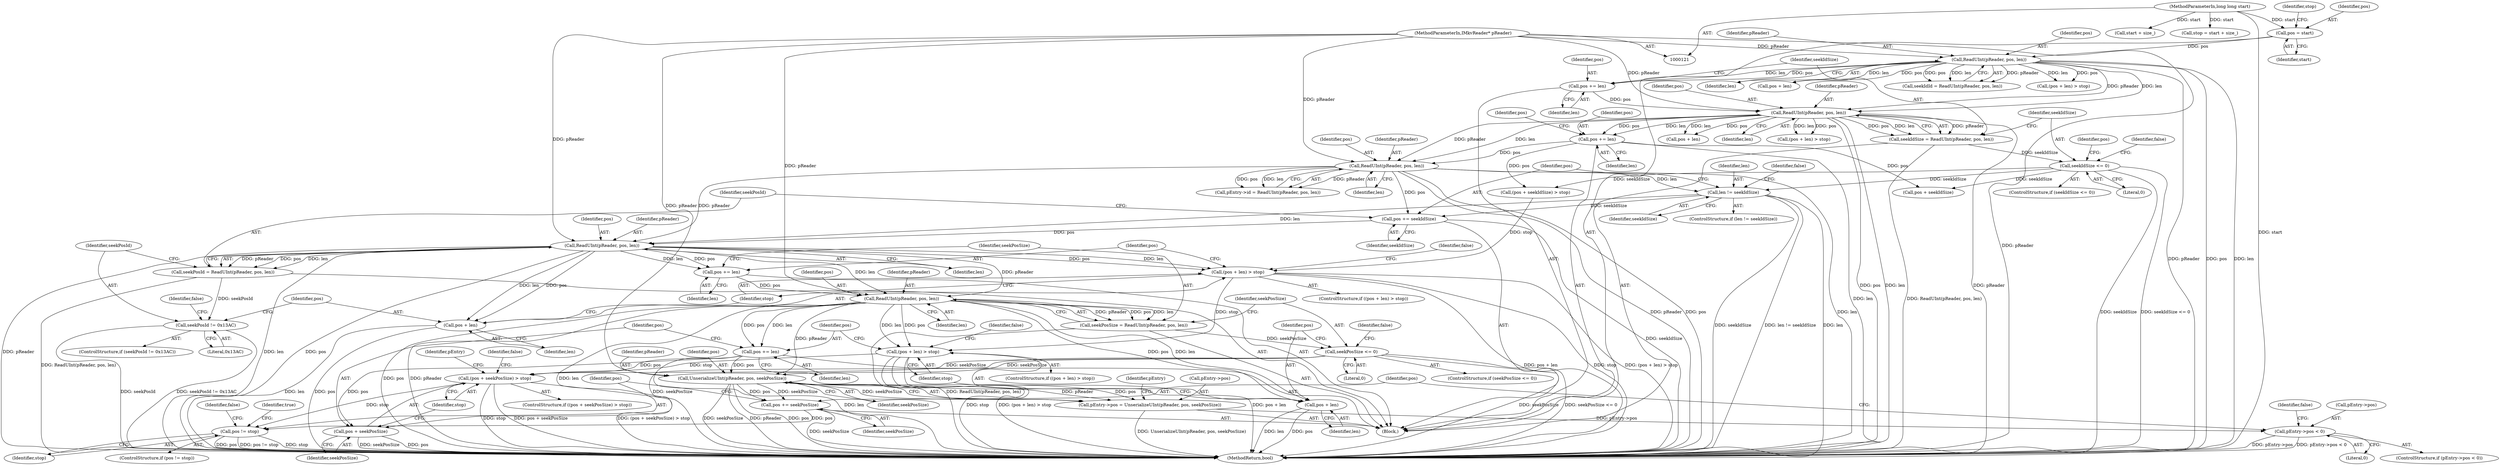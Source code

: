 digraph "0_Android_04839626ed859623901ebd3a5fd483982186b59d_188@pointer" {
"1000228" [label="(Call,ReadUInt(pReader, pos, len))"];
"1000204" [label="(Call,ReadUInt(pReader, pos, len))"];
"1000171" [label="(Call,ReadUInt(pReader, pos, len))"];
"1000147" [label="(Call,ReadUInt(pReader, pos, len))"];
"1000122" [label="(MethodParameterIn,IMkvReader* pReader)"];
"1000134" [label="(Call,pos = start)"];
"1000123" [label="(MethodParameterIn,long long start)"];
"1000165" [label="(Call,pos += len)"];
"1000189" [label="(Call,pos += len)"];
"1000222" [label="(Call,pos += seekIdSize)"];
"1000217" [label="(Call,len != seekIdSize)"];
"1000176" [label="(Call,seekIdSize <= 0)"];
"1000169" [label="(Call,seekIdSize = ReadUInt(pReader, pos, len))"];
"1000226" [label="(Call,seekPosId = ReadUInt(pReader, pos, len))"];
"1000233" [label="(Call,seekPosId != 0x13AC)"];
"1000239" [label="(Call,(pos + len) > stop)"];
"1000263" [label="(Call,(pos + len) > stop)"];
"1000274" [label="(Call,(pos + seekPosSize) > stop)"];
"1000301" [label="(Call,pos != stop)"];
"1000240" [label="(Call,pos + len)"];
"1000246" [label="(Call,pos += len)"];
"1000252" [label="(Call,ReadUInt(pReader, pos, len))"];
"1000250" [label="(Call,seekPosSize = ReadUInt(pReader, pos, len))"];
"1000257" [label="(Call,seekPosSize <= 0)"];
"1000275" [label="(Call,pos + seekPosSize)"];
"1000285" [label="(Call,UnserializeUInt(pReader, pos, seekPosSize))"];
"1000281" [label="(Call,pEntry->pos = UnserializeUInt(pReader, pos, seekPosSize))"];
"1000290" [label="(Call,pEntry->pos < 0)"];
"1000297" [label="(Call,pos += seekPosSize)"];
"1000264" [label="(Call,pos + len)"];
"1000270" [label="(Call,pos += len)"];
"1000183" [label="(Call,pos + len)"];
"1000174" [label="(Identifier,len)"];
"1000172" [label="(Identifier,pReader)"];
"1000265" [label="(Identifier,pos)"];
"1000194" [label="(Call,pos + seekIdSize)"];
"1000175" [label="(ControlStructure,if (seekIdSize <= 0))"];
"1000126" [label="(Block,)"];
"1000257" [label="(Call,seekPosSize <= 0)"];
"1000255" [label="(Identifier,len)"];
"1000246" [label="(Call,pos += len)"];
"1000307" [label="(Identifier,true)"];
"1000178" [label="(Literal,0)"];
"1000277" [label="(Identifier,seekPosSize)"];
"1000290" [label="(Call,pEntry->pos < 0)"];
"1000269" [label="(Identifier,false)"];
"1000123" [label="(MethodParameterIn,long long start)"];
"1000216" [label="(ControlStructure,if (len != seekIdSize))"];
"1000286" [label="(Identifier,pReader)"];
"1000165" [label="(Call,pos += len)"];
"1000287" [label="(Identifier,pos)"];
"1000259" [label="(Literal,0)"];
"1000282" [label="(Call,pEntry->pos)"];
"1000239" [label="(Call,(pos + len) > stop)"];
"1000252" [label="(Call,ReadUInt(pReader, pos, len))"];
"1000247" [label="(Identifier,pos)"];
"1000263" [label="(Call,(pos + len) > stop)"];
"1000224" [label="(Identifier,seekIdSize)"];
"1000217" [label="(Call,len != seekIdSize)"];
"1000148" [label="(Identifier,pReader)"];
"1000139" [label="(Identifier,stop)"];
"1000176" [label="(Call,seekIdSize <= 0)"];
"1000258" [label="(Identifier,seekPosSize)"];
"1000267" [label="(Identifier,stop)"];
"1000145" [label="(Call,seekIdId = ReadUInt(pReader, pos, len))"];
"1000274" [label="(Call,(pos + seekPosSize) > stop)"];
"1000271" [label="(Identifier,pos)"];
"1000296" [label="(Identifier,false)"];
"1000243" [label="(Identifier,stop)"];
"1000158" [label="(Call,(pos + len) > stop)"];
"1000264" [label="(Call,pos + len)"];
"1000280" [label="(Identifier,false)"];
"1000190" [label="(Identifier,pos)"];
"1000200" [label="(Call,pEntry->id = ReadUInt(pReader, pos, len))"];
"1000122" [label="(MethodParameterIn,IMkvReader* pReader)"];
"1000281" [label="(Call,pEntry->pos = UnserializeUInt(pReader, pos, seekPosSize))"];
"1000240" [label="(Call,pos + len)"];
"1000285" [label="(Call,UnserializeUInt(pReader, pos, seekPosSize))"];
"1000235" [label="(Literal,0x13AC)"];
"1000278" [label="(Identifier,stop)"];
"1000171" [label="(Call,ReadUInt(pReader, pos, len))"];
"1000231" [label="(Identifier,len)"];
"1000140" [label="(Call,start + size_)"];
"1000237" [label="(Identifier,false)"];
"1000223" [label="(Identifier,pos)"];
"1000230" [label="(Identifier,pos)"];
"1000206" [label="(Identifier,pos)"];
"1000229" [label="(Identifier,pReader)"];
"1000303" [label="(Identifier,stop)"];
"1000166" [label="(Identifier,pos)"];
"1000276" [label="(Identifier,pos)"];
"1000272" [label="(Identifier,len)"];
"1000273" [label="(ControlStructure,if ((pos + seekPosSize) > stop))"];
"1000275" [label="(Call,pos + seekPosSize)"];
"1000292" [label="(Identifier,pEntry)"];
"1000302" [label="(Identifier,pos)"];
"1000218" [label="(Identifier,len)"];
"1000221" [label="(Identifier,false)"];
"1000169" [label="(Call,seekIdSize = ReadUInt(pReader, pos, len))"];
"1000289" [label="(ControlStructure,if (pEntry->pos < 0))"];
"1000205" [label="(Identifier,pReader)"];
"1000193" [label="(Call,(pos + seekIdSize) > stop)"];
"1000147" [label="(Call,ReadUInt(pReader, pos, len))"];
"1000182" [label="(Call,(pos + len) > stop)"];
"1000177" [label="(Identifier,seekIdSize)"];
"1000219" [label="(Identifier,seekIdSize)"];
"1000222" [label="(Call,pos += seekIdSize)"];
"1000138" [label="(Call,stop = start + size_)"];
"1000149" [label="(Identifier,pos)"];
"1000195" [label="(Identifier,pos)"];
"1000191" [label="(Identifier,len)"];
"1000241" [label="(Identifier,pos)"];
"1000233" [label="(Call,seekPosId != 0x13AC)"];
"1000135" [label="(Identifier,pos)"];
"1000253" [label="(Identifier,pReader)"];
"1000250" [label="(Call,seekPosSize = ReadUInt(pReader, pos, len))"];
"1000245" [label="(Identifier,false)"];
"1000288" [label="(Identifier,seekPosSize)"];
"1000159" [label="(Call,pos + len)"];
"1000308" [label="(MethodReturn,bool)"];
"1000170" [label="(Identifier,seekIdSize)"];
"1000299" [label="(Identifier,seekPosSize)"];
"1000297" [label="(Call,pos += seekPosSize)"];
"1000232" [label="(ControlStructure,if (seekPosId != 0x13AC))"];
"1000294" [label="(Literal,0)"];
"1000270" [label="(Call,pos += len)"];
"1000298" [label="(Identifier,pos)"];
"1000227" [label="(Identifier,seekPosId)"];
"1000291" [label="(Call,pEntry->pos)"];
"1000262" [label="(ControlStructure,if ((pos + len) > stop))"];
"1000256" [label="(ControlStructure,if (seekPosSize <= 0))"];
"1000234" [label="(Identifier,seekPosId)"];
"1000150" [label="(Identifier,len)"];
"1000238" [label="(ControlStructure,if ((pos + len) > stop))"];
"1000226" [label="(Call,seekPosId = ReadUInt(pReader, pos, len))"];
"1000261" [label="(Identifier,false)"];
"1000266" [label="(Identifier,len)"];
"1000251" [label="(Identifier,seekPosSize)"];
"1000134" [label="(Call,pos = start)"];
"1000283" [label="(Identifier,pEntry)"];
"1000254" [label="(Identifier,pos)"];
"1000242" [label="(Identifier,len)"];
"1000301" [label="(Call,pos != stop)"];
"1000189" [label="(Call,pos += len)"];
"1000173" [label="(Identifier,pos)"];
"1000136" [label="(Identifier,start)"];
"1000300" [label="(ControlStructure,if (pos != stop))"];
"1000305" [label="(Identifier,false)"];
"1000180" [label="(Identifier,false)"];
"1000248" [label="(Identifier,len)"];
"1000207" [label="(Identifier,len)"];
"1000204" [label="(Call,ReadUInt(pReader, pos, len))"];
"1000167" [label="(Identifier,len)"];
"1000228" [label="(Call,ReadUInt(pReader, pos, len))"];
"1000184" [label="(Identifier,pos)"];
"1000228" -> "1000226"  [label="AST: "];
"1000228" -> "1000231"  [label="CFG: "];
"1000229" -> "1000228"  [label="AST: "];
"1000230" -> "1000228"  [label="AST: "];
"1000231" -> "1000228"  [label="AST: "];
"1000226" -> "1000228"  [label="CFG: "];
"1000228" -> "1000308"  [label="DDG: pReader"];
"1000228" -> "1000308"  [label="DDG: len"];
"1000228" -> "1000308"  [label="DDG: pos"];
"1000228" -> "1000226"  [label="DDG: pReader"];
"1000228" -> "1000226"  [label="DDG: pos"];
"1000228" -> "1000226"  [label="DDG: len"];
"1000204" -> "1000228"  [label="DDG: pReader"];
"1000122" -> "1000228"  [label="DDG: pReader"];
"1000222" -> "1000228"  [label="DDG: pos"];
"1000217" -> "1000228"  [label="DDG: len"];
"1000228" -> "1000239"  [label="DDG: pos"];
"1000228" -> "1000239"  [label="DDG: len"];
"1000228" -> "1000240"  [label="DDG: pos"];
"1000228" -> "1000240"  [label="DDG: len"];
"1000228" -> "1000246"  [label="DDG: len"];
"1000228" -> "1000246"  [label="DDG: pos"];
"1000228" -> "1000252"  [label="DDG: pReader"];
"1000228" -> "1000252"  [label="DDG: len"];
"1000204" -> "1000200"  [label="AST: "];
"1000204" -> "1000207"  [label="CFG: "];
"1000205" -> "1000204"  [label="AST: "];
"1000206" -> "1000204"  [label="AST: "];
"1000207" -> "1000204"  [label="AST: "];
"1000200" -> "1000204"  [label="CFG: "];
"1000204" -> "1000308"  [label="DDG: pReader"];
"1000204" -> "1000308"  [label="DDG: pos"];
"1000204" -> "1000308"  [label="DDG: len"];
"1000204" -> "1000200"  [label="DDG: pReader"];
"1000204" -> "1000200"  [label="DDG: pos"];
"1000204" -> "1000200"  [label="DDG: len"];
"1000171" -> "1000204"  [label="DDG: pReader"];
"1000171" -> "1000204"  [label="DDG: len"];
"1000122" -> "1000204"  [label="DDG: pReader"];
"1000189" -> "1000204"  [label="DDG: pos"];
"1000204" -> "1000217"  [label="DDG: len"];
"1000204" -> "1000222"  [label="DDG: pos"];
"1000171" -> "1000169"  [label="AST: "];
"1000171" -> "1000174"  [label="CFG: "];
"1000172" -> "1000171"  [label="AST: "];
"1000173" -> "1000171"  [label="AST: "];
"1000174" -> "1000171"  [label="AST: "];
"1000169" -> "1000171"  [label="CFG: "];
"1000171" -> "1000308"  [label="DDG: pReader"];
"1000171" -> "1000308"  [label="DDG: pos"];
"1000171" -> "1000308"  [label="DDG: len"];
"1000171" -> "1000169"  [label="DDG: pReader"];
"1000171" -> "1000169"  [label="DDG: pos"];
"1000171" -> "1000169"  [label="DDG: len"];
"1000147" -> "1000171"  [label="DDG: pReader"];
"1000147" -> "1000171"  [label="DDG: len"];
"1000122" -> "1000171"  [label="DDG: pReader"];
"1000165" -> "1000171"  [label="DDG: pos"];
"1000171" -> "1000182"  [label="DDG: pos"];
"1000171" -> "1000182"  [label="DDG: len"];
"1000171" -> "1000183"  [label="DDG: pos"];
"1000171" -> "1000183"  [label="DDG: len"];
"1000171" -> "1000189"  [label="DDG: len"];
"1000171" -> "1000189"  [label="DDG: pos"];
"1000147" -> "1000145"  [label="AST: "];
"1000147" -> "1000150"  [label="CFG: "];
"1000148" -> "1000147"  [label="AST: "];
"1000149" -> "1000147"  [label="AST: "];
"1000150" -> "1000147"  [label="AST: "];
"1000145" -> "1000147"  [label="CFG: "];
"1000147" -> "1000308"  [label="DDG: pos"];
"1000147" -> "1000308"  [label="DDG: pReader"];
"1000147" -> "1000308"  [label="DDG: len"];
"1000147" -> "1000145"  [label="DDG: pReader"];
"1000147" -> "1000145"  [label="DDG: pos"];
"1000147" -> "1000145"  [label="DDG: len"];
"1000122" -> "1000147"  [label="DDG: pReader"];
"1000134" -> "1000147"  [label="DDG: pos"];
"1000147" -> "1000158"  [label="DDG: pos"];
"1000147" -> "1000158"  [label="DDG: len"];
"1000147" -> "1000159"  [label="DDG: pos"];
"1000147" -> "1000159"  [label="DDG: len"];
"1000147" -> "1000165"  [label="DDG: len"];
"1000147" -> "1000165"  [label="DDG: pos"];
"1000122" -> "1000121"  [label="AST: "];
"1000122" -> "1000308"  [label="DDG: pReader"];
"1000122" -> "1000252"  [label="DDG: pReader"];
"1000122" -> "1000285"  [label="DDG: pReader"];
"1000134" -> "1000126"  [label="AST: "];
"1000134" -> "1000136"  [label="CFG: "];
"1000135" -> "1000134"  [label="AST: "];
"1000136" -> "1000134"  [label="AST: "];
"1000139" -> "1000134"  [label="CFG: "];
"1000123" -> "1000134"  [label="DDG: start"];
"1000123" -> "1000121"  [label="AST: "];
"1000123" -> "1000308"  [label="DDG: start"];
"1000123" -> "1000138"  [label="DDG: start"];
"1000123" -> "1000140"  [label="DDG: start"];
"1000165" -> "1000126"  [label="AST: "];
"1000165" -> "1000167"  [label="CFG: "];
"1000166" -> "1000165"  [label="AST: "];
"1000167" -> "1000165"  [label="AST: "];
"1000170" -> "1000165"  [label="CFG: "];
"1000189" -> "1000126"  [label="AST: "];
"1000189" -> "1000191"  [label="CFG: "];
"1000190" -> "1000189"  [label="AST: "];
"1000191" -> "1000189"  [label="AST: "];
"1000195" -> "1000189"  [label="CFG: "];
"1000189" -> "1000308"  [label="DDG: len"];
"1000189" -> "1000193"  [label="DDG: pos"];
"1000189" -> "1000194"  [label="DDG: pos"];
"1000222" -> "1000126"  [label="AST: "];
"1000222" -> "1000224"  [label="CFG: "];
"1000223" -> "1000222"  [label="AST: "];
"1000224" -> "1000222"  [label="AST: "];
"1000227" -> "1000222"  [label="CFG: "];
"1000222" -> "1000308"  [label="DDG: seekIdSize"];
"1000217" -> "1000222"  [label="DDG: seekIdSize"];
"1000217" -> "1000216"  [label="AST: "];
"1000217" -> "1000219"  [label="CFG: "];
"1000218" -> "1000217"  [label="AST: "];
"1000219" -> "1000217"  [label="AST: "];
"1000221" -> "1000217"  [label="CFG: "];
"1000223" -> "1000217"  [label="CFG: "];
"1000217" -> "1000308"  [label="DDG: seekIdSize"];
"1000217" -> "1000308"  [label="DDG: len != seekIdSize"];
"1000217" -> "1000308"  [label="DDG: len"];
"1000176" -> "1000217"  [label="DDG: seekIdSize"];
"1000176" -> "1000175"  [label="AST: "];
"1000176" -> "1000178"  [label="CFG: "];
"1000177" -> "1000176"  [label="AST: "];
"1000178" -> "1000176"  [label="AST: "];
"1000180" -> "1000176"  [label="CFG: "];
"1000184" -> "1000176"  [label="CFG: "];
"1000176" -> "1000308"  [label="DDG: seekIdSize <= 0"];
"1000176" -> "1000308"  [label="DDG: seekIdSize"];
"1000169" -> "1000176"  [label="DDG: seekIdSize"];
"1000176" -> "1000193"  [label="DDG: seekIdSize"];
"1000176" -> "1000194"  [label="DDG: seekIdSize"];
"1000169" -> "1000126"  [label="AST: "];
"1000170" -> "1000169"  [label="AST: "];
"1000177" -> "1000169"  [label="CFG: "];
"1000169" -> "1000308"  [label="DDG: ReadUInt(pReader, pos, len)"];
"1000226" -> "1000126"  [label="AST: "];
"1000227" -> "1000226"  [label="AST: "];
"1000234" -> "1000226"  [label="CFG: "];
"1000226" -> "1000308"  [label="DDG: ReadUInt(pReader, pos, len)"];
"1000226" -> "1000233"  [label="DDG: seekPosId"];
"1000233" -> "1000232"  [label="AST: "];
"1000233" -> "1000235"  [label="CFG: "];
"1000234" -> "1000233"  [label="AST: "];
"1000235" -> "1000233"  [label="AST: "];
"1000237" -> "1000233"  [label="CFG: "];
"1000241" -> "1000233"  [label="CFG: "];
"1000233" -> "1000308"  [label="DDG: seekPosId != 0x13AC"];
"1000233" -> "1000308"  [label="DDG: seekPosId"];
"1000239" -> "1000238"  [label="AST: "];
"1000239" -> "1000243"  [label="CFG: "];
"1000240" -> "1000239"  [label="AST: "];
"1000243" -> "1000239"  [label="AST: "];
"1000245" -> "1000239"  [label="CFG: "];
"1000247" -> "1000239"  [label="CFG: "];
"1000239" -> "1000308"  [label="DDG: (pos + len) > stop"];
"1000239" -> "1000308"  [label="DDG: pos + len"];
"1000239" -> "1000308"  [label="DDG: stop"];
"1000193" -> "1000239"  [label="DDG: stop"];
"1000239" -> "1000263"  [label="DDG: stop"];
"1000263" -> "1000262"  [label="AST: "];
"1000263" -> "1000267"  [label="CFG: "];
"1000264" -> "1000263"  [label="AST: "];
"1000267" -> "1000263"  [label="AST: "];
"1000269" -> "1000263"  [label="CFG: "];
"1000271" -> "1000263"  [label="CFG: "];
"1000263" -> "1000308"  [label="DDG: stop"];
"1000263" -> "1000308"  [label="DDG: (pos + len) > stop"];
"1000263" -> "1000308"  [label="DDG: pos + len"];
"1000252" -> "1000263"  [label="DDG: pos"];
"1000252" -> "1000263"  [label="DDG: len"];
"1000263" -> "1000274"  [label="DDG: stop"];
"1000274" -> "1000273"  [label="AST: "];
"1000274" -> "1000278"  [label="CFG: "];
"1000275" -> "1000274"  [label="AST: "];
"1000278" -> "1000274"  [label="AST: "];
"1000280" -> "1000274"  [label="CFG: "];
"1000283" -> "1000274"  [label="CFG: "];
"1000274" -> "1000308"  [label="DDG: pos + seekPosSize"];
"1000274" -> "1000308"  [label="DDG: (pos + seekPosSize) > stop"];
"1000274" -> "1000308"  [label="DDG: stop"];
"1000270" -> "1000274"  [label="DDG: pos"];
"1000257" -> "1000274"  [label="DDG: seekPosSize"];
"1000274" -> "1000301"  [label="DDG: stop"];
"1000301" -> "1000300"  [label="AST: "];
"1000301" -> "1000303"  [label="CFG: "];
"1000302" -> "1000301"  [label="AST: "];
"1000303" -> "1000301"  [label="AST: "];
"1000305" -> "1000301"  [label="CFG: "];
"1000307" -> "1000301"  [label="CFG: "];
"1000301" -> "1000308"  [label="DDG: pos != stop"];
"1000301" -> "1000308"  [label="DDG: stop"];
"1000301" -> "1000308"  [label="DDG: pos"];
"1000297" -> "1000301"  [label="DDG: pos"];
"1000240" -> "1000242"  [label="CFG: "];
"1000241" -> "1000240"  [label="AST: "];
"1000242" -> "1000240"  [label="AST: "];
"1000243" -> "1000240"  [label="CFG: "];
"1000240" -> "1000308"  [label="DDG: len"];
"1000240" -> "1000308"  [label="DDG: pos"];
"1000246" -> "1000126"  [label="AST: "];
"1000246" -> "1000248"  [label="CFG: "];
"1000247" -> "1000246"  [label="AST: "];
"1000248" -> "1000246"  [label="AST: "];
"1000251" -> "1000246"  [label="CFG: "];
"1000246" -> "1000252"  [label="DDG: pos"];
"1000252" -> "1000250"  [label="AST: "];
"1000252" -> "1000255"  [label="CFG: "];
"1000253" -> "1000252"  [label="AST: "];
"1000254" -> "1000252"  [label="AST: "];
"1000255" -> "1000252"  [label="AST: "];
"1000250" -> "1000252"  [label="CFG: "];
"1000252" -> "1000308"  [label="DDG: pReader"];
"1000252" -> "1000308"  [label="DDG: len"];
"1000252" -> "1000308"  [label="DDG: pos"];
"1000252" -> "1000250"  [label="DDG: pReader"];
"1000252" -> "1000250"  [label="DDG: pos"];
"1000252" -> "1000250"  [label="DDG: len"];
"1000252" -> "1000264"  [label="DDG: pos"];
"1000252" -> "1000264"  [label="DDG: len"];
"1000252" -> "1000270"  [label="DDG: len"];
"1000252" -> "1000270"  [label="DDG: pos"];
"1000252" -> "1000285"  [label="DDG: pReader"];
"1000250" -> "1000126"  [label="AST: "];
"1000251" -> "1000250"  [label="AST: "];
"1000258" -> "1000250"  [label="CFG: "];
"1000250" -> "1000308"  [label="DDG: ReadUInt(pReader, pos, len)"];
"1000250" -> "1000257"  [label="DDG: seekPosSize"];
"1000257" -> "1000256"  [label="AST: "];
"1000257" -> "1000259"  [label="CFG: "];
"1000258" -> "1000257"  [label="AST: "];
"1000259" -> "1000257"  [label="AST: "];
"1000261" -> "1000257"  [label="CFG: "];
"1000265" -> "1000257"  [label="CFG: "];
"1000257" -> "1000308"  [label="DDG: seekPosSize"];
"1000257" -> "1000308"  [label="DDG: seekPosSize <= 0"];
"1000257" -> "1000275"  [label="DDG: seekPosSize"];
"1000257" -> "1000285"  [label="DDG: seekPosSize"];
"1000275" -> "1000277"  [label="CFG: "];
"1000276" -> "1000275"  [label="AST: "];
"1000277" -> "1000275"  [label="AST: "];
"1000278" -> "1000275"  [label="CFG: "];
"1000275" -> "1000308"  [label="DDG: pos"];
"1000275" -> "1000308"  [label="DDG: seekPosSize"];
"1000270" -> "1000275"  [label="DDG: pos"];
"1000285" -> "1000281"  [label="AST: "];
"1000285" -> "1000288"  [label="CFG: "];
"1000286" -> "1000285"  [label="AST: "];
"1000287" -> "1000285"  [label="AST: "];
"1000288" -> "1000285"  [label="AST: "];
"1000281" -> "1000285"  [label="CFG: "];
"1000285" -> "1000308"  [label="DDG: pReader"];
"1000285" -> "1000308"  [label="DDG: pos"];
"1000285" -> "1000308"  [label="DDG: seekPosSize"];
"1000285" -> "1000281"  [label="DDG: pReader"];
"1000285" -> "1000281"  [label="DDG: pos"];
"1000285" -> "1000281"  [label="DDG: seekPosSize"];
"1000270" -> "1000285"  [label="DDG: pos"];
"1000285" -> "1000297"  [label="DDG: seekPosSize"];
"1000285" -> "1000297"  [label="DDG: pos"];
"1000281" -> "1000126"  [label="AST: "];
"1000282" -> "1000281"  [label="AST: "];
"1000292" -> "1000281"  [label="CFG: "];
"1000281" -> "1000308"  [label="DDG: UnserializeUInt(pReader, pos, seekPosSize)"];
"1000281" -> "1000290"  [label="DDG: pEntry->pos"];
"1000290" -> "1000289"  [label="AST: "];
"1000290" -> "1000294"  [label="CFG: "];
"1000291" -> "1000290"  [label="AST: "];
"1000294" -> "1000290"  [label="AST: "];
"1000296" -> "1000290"  [label="CFG: "];
"1000298" -> "1000290"  [label="CFG: "];
"1000290" -> "1000308"  [label="DDG: pEntry->pos"];
"1000290" -> "1000308"  [label="DDG: pEntry->pos < 0"];
"1000297" -> "1000126"  [label="AST: "];
"1000297" -> "1000299"  [label="CFG: "];
"1000298" -> "1000297"  [label="AST: "];
"1000299" -> "1000297"  [label="AST: "];
"1000302" -> "1000297"  [label="CFG: "];
"1000297" -> "1000308"  [label="DDG: seekPosSize"];
"1000264" -> "1000266"  [label="CFG: "];
"1000265" -> "1000264"  [label="AST: "];
"1000266" -> "1000264"  [label="AST: "];
"1000267" -> "1000264"  [label="CFG: "];
"1000264" -> "1000308"  [label="DDG: pos"];
"1000264" -> "1000308"  [label="DDG: len"];
"1000270" -> "1000126"  [label="AST: "];
"1000270" -> "1000272"  [label="CFG: "];
"1000271" -> "1000270"  [label="AST: "];
"1000272" -> "1000270"  [label="AST: "];
"1000276" -> "1000270"  [label="CFG: "];
"1000270" -> "1000308"  [label="DDG: len"];
}
